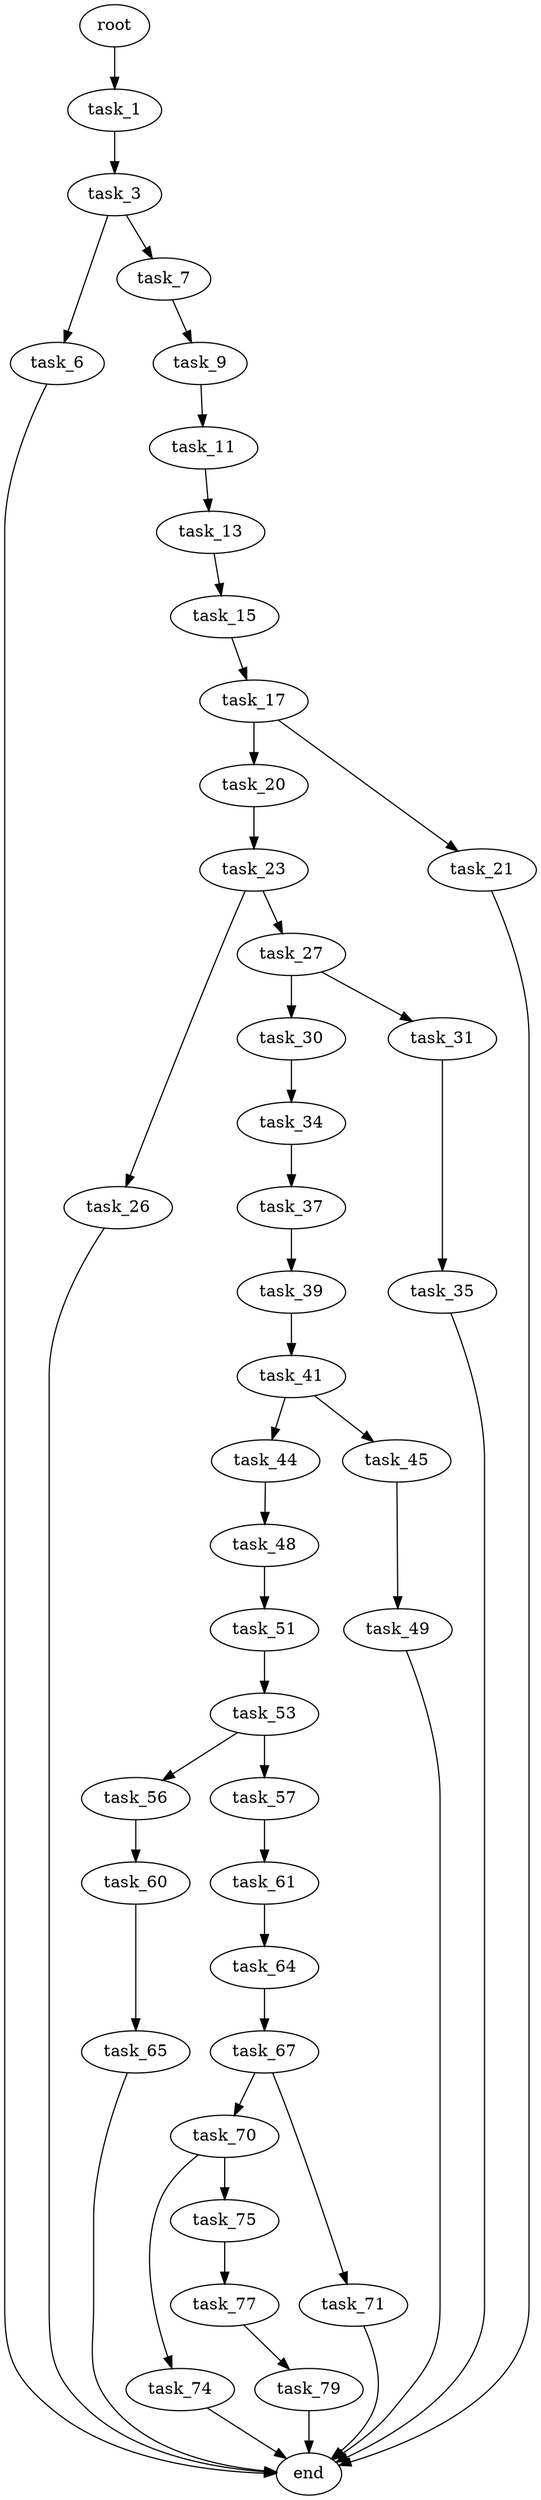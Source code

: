 digraph G {
  root [size="0.000000"];
  task_1 [size="3611393386.000000"];
  task_3 [size="182263264452.000000"];
  task_6 [size="6483626913.000000"];
  task_7 [size="8589934592.000000"];
  end [size="0.000000"];
  task_9 [size="820675023.000000"];
  task_11 [size="8506132716.000000"];
  task_13 [size="368293445632.000000"];
  task_15 [size="2125635905.000000"];
  task_17 [size="532097066599.000000"];
  task_20 [size="733685914884.000000"];
  task_21 [size="32713888554.000000"];
  task_23 [size="167528311485.000000"];
  task_26 [size="1029483133206.000000"];
  task_27 [size="153526587420.000000"];
  task_30 [size="18767635604.000000"];
  task_31 [size="549755813888.000000"];
  task_34 [size="11902969079.000000"];
  task_35 [size="360270238.000000"];
  task_37 [size="1073741824000.000000"];
  task_39 [size="8867336627.000000"];
  task_41 [size="49657924536.000000"];
  task_44 [size="241104002767.000000"];
  task_45 [size="134217728000.000000"];
  task_48 [size="5128290154.000000"];
  task_49 [size="471193485268.000000"];
  task_51 [size="28991029248.000000"];
  task_53 [size="74316251309.000000"];
  task_56 [size="146945211543.000000"];
  task_57 [size="93171245195.000000"];
  task_60 [size="500885964454.000000"];
  task_61 [size="68719476736.000000"];
  task_65 [size="638766382540.000000"];
  task_64 [size="47729237812.000000"];
  task_67 [size="782757789696.000000"];
  task_70 [size="231928233984.000000"];
  task_71 [size="450064473959.000000"];
  task_74 [size="368293445632.000000"];
  task_75 [size="26476872716.000000"];
  task_77 [size="53574482160.000000"];
  task_79 [size="1073741824000.000000"];

  root -> task_1 [size="1.000000"];
  task_1 -> task_3 [size="75497472.000000"];
  task_3 -> task_6 [size="134217728.000000"];
  task_3 -> task_7 [size="134217728.000000"];
  task_6 -> end [size="1.000000"];
  task_7 -> task_9 [size="33554432.000000"];
  task_9 -> task_11 [size="33554432.000000"];
  task_11 -> task_13 [size="536870912.000000"];
  task_13 -> task_15 [size="411041792.000000"];
  task_15 -> task_17 [size="209715200.000000"];
  task_17 -> task_20 [size="411041792.000000"];
  task_17 -> task_21 [size="411041792.000000"];
  task_20 -> task_23 [size="536870912.000000"];
  task_21 -> end [size="1.000000"];
  task_23 -> task_26 [size="209715200.000000"];
  task_23 -> task_27 [size="209715200.000000"];
  task_26 -> end [size="1.000000"];
  task_27 -> task_30 [size="134217728.000000"];
  task_27 -> task_31 [size="134217728.000000"];
  task_30 -> task_34 [size="536870912.000000"];
  task_31 -> task_35 [size="536870912.000000"];
  task_34 -> task_37 [size="411041792.000000"];
  task_35 -> end [size="1.000000"];
  task_37 -> task_39 [size="838860800.000000"];
  task_39 -> task_41 [size="209715200.000000"];
  task_41 -> task_44 [size="134217728.000000"];
  task_41 -> task_45 [size="134217728.000000"];
  task_44 -> task_48 [size="209715200.000000"];
  task_45 -> task_49 [size="209715200.000000"];
  task_48 -> task_51 [size="209715200.000000"];
  task_49 -> end [size="1.000000"];
  task_51 -> task_53 [size="75497472.000000"];
  task_53 -> task_56 [size="209715200.000000"];
  task_53 -> task_57 [size="209715200.000000"];
  task_56 -> task_60 [size="209715200.000000"];
  task_57 -> task_61 [size="209715200.000000"];
  task_60 -> task_65 [size="411041792.000000"];
  task_61 -> task_64 [size="134217728.000000"];
  task_65 -> end [size="1.000000"];
  task_64 -> task_67 [size="838860800.000000"];
  task_67 -> task_70 [size="679477248.000000"];
  task_67 -> task_71 [size="679477248.000000"];
  task_70 -> task_74 [size="301989888.000000"];
  task_70 -> task_75 [size="301989888.000000"];
  task_71 -> end [size="1.000000"];
  task_74 -> end [size="1.000000"];
  task_75 -> task_77 [size="33554432.000000"];
  task_77 -> task_79 [size="134217728.000000"];
  task_79 -> end [size="1.000000"];
}
